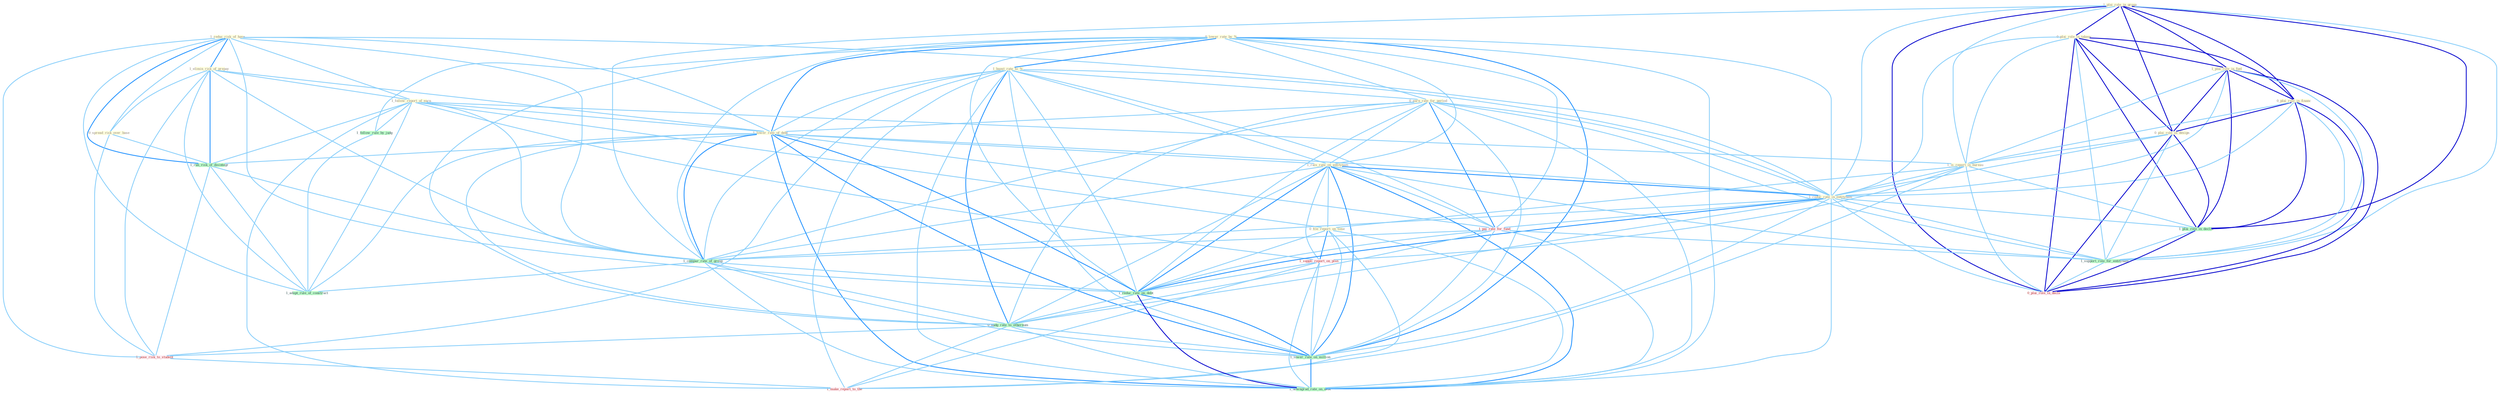 Graph G{ 
    node
    [shape=polygon,style=filled,width=.5,height=.06,color="#BDFCC9",fixedsize=true,fontsize=4,
    fontcolor="#2f4f4f"];
    {node
    [color="#ffffe0", fontcolor="#8b7d6b"] "1_reduc_risk_of_have " "0_lower_rate_by_% " "1_boost_rate_to_% " "1_plai_role_in_group " "1_elimin_risk_of_prepay " "0_plai_role_in_takeov " "0_spread_risk_over_base " "1_plai_role_in_fuel " "0_plai_role_in_financ " "0_earn_rate_for_period " "1_follow_report_of_earn " "1_lower_rate_of_debt " "0_plai_role_in_design " "1_rais_rate_on_entitynam " "1_is_report_in_bureau " "0_file_report_on_time " "1_reduc_rate_in_entitynam "}
{node [color="#fff0f5", fontcolor="#b22222"] "1_suppli_report_on_plan " "1_pai_rate_for_fund " "1_pose_risk_to_student " "0_plai_role_in_decis " "1_make_report_to_the "}
edge [color="#B0E2FF"];

	"1_reduc_risk_of_have " -- "1_elimin_risk_of_prepay " [w="2", color="#1e90ff" , len=0.8];
	"1_reduc_risk_of_have " -- "0_spread_risk_over_base " [w="1", color="#87cefa" ];
	"1_reduc_risk_of_have " -- "1_follow_report_of_earn " [w="1", color="#87cefa" ];
	"1_reduc_risk_of_have " -- "1_lower_rate_of_debt " [w="1", color="#87cefa" ];
	"1_reduc_risk_of_have " -- "1_reduc_rate_in_entitynam " [w="1", color="#87cefa" ];
	"1_reduc_risk_of_have " -- "1_run_risk_of_disintegr " [w="2", color="#1e90ff" , len=0.8];
	"1_reduc_risk_of_have " -- "1_compar_rate_of_group " [w="1", color="#87cefa" ];
	"1_reduc_risk_of_have " -- "1_reduc_rate_on_debt " [w="1", color="#87cefa" ];
	"1_reduc_risk_of_have " -- "1_pose_risk_to_student " [w="1", color="#87cefa" ];
	"1_reduc_risk_of_have " -- "1_adopt_rule_of_construct " [w="1", color="#87cefa" ];
	"0_lower_rate_by_% " -- "1_boost_rate_to_% " [w="2", color="#1e90ff" , len=0.8];
	"0_lower_rate_by_% " -- "0_earn_rate_for_period " [w="1", color="#87cefa" ];
	"0_lower_rate_by_% " -- "1_lower_rate_of_debt " [w="2", color="#1e90ff" , len=0.8];
	"0_lower_rate_by_% " -- "1_rais_rate_on_entitynam " [w="1", color="#87cefa" ];
	"0_lower_rate_by_% " -- "1_reduc_rate_in_entitynam " [w="1", color="#87cefa" ];
	"0_lower_rate_by_% " -- "1_pai_rate_for_fund " [w="1", color="#87cefa" ];
	"0_lower_rate_by_% " -- "1_follow_rule_by_judg " [w="1", color="#87cefa" ];
	"0_lower_rate_by_% " -- "1_compar_rate_of_group " [w="1", color="#87cefa" ];
	"0_lower_rate_by_% " -- "1_reduc_rate_on_debt " [w="1", color="#87cefa" ];
	"0_lower_rate_by_% " -- "0_nudg_rate_to_othernum " [w="1", color="#87cefa" ];
	"0_lower_rate_by_% " -- "1_lower_rate_on_million " [w="2", color="#1e90ff" , len=0.8];
	"0_lower_rate_by_% " -- "1_downgrad_rate_on_debt " [w="1", color="#87cefa" ];
	"1_boost_rate_to_% " -- "0_earn_rate_for_period " [w="1", color="#87cefa" ];
	"1_boost_rate_to_% " -- "1_lower_rate_of_debt " [w="1", color="#87cefa" ];
	"1_boost_rate_to_% " -- "1_rais_rate_on_entitynam " [w="1", color="#87cefa" ];
	"1_boost_rate_to_% " -- "1_reduc_rate_in_entitynam " [w="1", color="#87cefa" ];
	"1_boost_rate_to_% " -- "1_pai_rate_for_fund " [w="1", color="#87cefa" ];
	"1_boost_rate_to_% " -- "1_compar_rate_of_group " [w="1", color="#87cefa" ];
	"1_boost_rate_to_% " -- "1_reduc_rate_on_debt " [w="1", color="#87cefa" ];
	"1_boost_rate_to_% " -- "0_nudg_rate_to_othernum " [w="2", color="#1e90ff" , len=0.8];
	"1_boost_rate_to_% " -- "1_pose_risk_to_student " [w="1", color="#87cefa" ];
	"1_boost_rate_to_% " -- "1_lower_rate_on_million " [w="1", color="#87cefa" ];
	"1_boost_rate_to_% " -- "1_downgrad_rate_on_debt " [w="1", color="#87cefa" ];
	"1_boost_rate_to_% " -- "1_make_report_to_the " [w="1", color="#87cefa" ];
	"1_plai_role_in_group " -- "0_plai_role_in_takeov " [w="3", color="#0000cd" , len=0.6];
	"1_plai_role_in_group " -- "1_plai_role_in_fuel " [w="3", color="#0000cd" , len=0.6];
	"1_plai_role_in_group " -- "0_plai_role_in_financ " [w="3", color="#0000cd" , len=0.6];
	"1_plai_role_in_group " -- "0_plai_role_in_design " [w="3", color="#0000cd" , len=0.6];
	"1_plai_role_in_group " -- "1_is_report_in_bureau " [w="1", color="#87cefa" ];
	"1_plai_role_in_group " -- "1_reduc_rate_in_entitynam " [w="1", color="#87cefa" ];
	"1_plai_role_in_group " -- "1_plai_role_in_declin " [w="3", color="#0000cd" , len=0.6];
	"1_plai_role_in_group " -- "1_compar_rate_of_group " [w="1", color="#87cefa" ];
	"1_plai_role_in_group " -- "1_support_role_for_entitynam " [w="1", color="#87cefa" ];
	"1_plai_role_in_group " -- "0_plai_role_in_decis " [w="3", color="#0000cd" , len=0.6];
	"1_elimin_risk_of_prepay " -- "0_spread_risk_over_base " [w="1", color="#87cefa" ];
	"1_elimin_risk_of_prepay " -- "1_follow_report_of_earn " [w="1", color="#87cefa" ];
	"1_elimin_risk_of_prepay " -- "1_lower_rate_of_debt " [w="1", color="#87cefa" ];
	"1_elimin_risk_of_prepay " -- "1_run_risk_of_disintegr " [w="2", color="#1e90ff" , len=0.8];
	"1_elimin_risk_of_prepay " -- "1_compar_rate_of_group " [w="1", color="#87cefa" ];
	"1_elimin_risk_of_prepay " -- "1_pose_risk_to_student " [w="1", color="#87cefa" ];
	"1_elimin_risk_of_prepay " -- "1_adopt_rule_of_construct " [w="1", color="#87cefa" ];
	"0_plai_role_in_takeov " -- "1_plai_role_in_fuel " [w="3", color="#0000cd" , len=0.6];
	"0_plai_role_in_takeov " -- "0_plai_role_in_financ " [w="3", color="#0000cd" , len=0.6];
	"0_plai_role_in_takeov " -- "0_plai_role_in_design " [w="3", color="#0000cd" , len=0.6];
	"0_plai_role_in_takeov " -- "1_is_report_in_bureau " [w="1", color="#87cefa" ];
	"0_plai_role_in_takeov " -- "1_reduc_rate_in_entitynam " [w="1", color="#87cefa" ];
	"0_plai_role_in_takeov " -- "1_plai_role_in_declin " [w="3", color="#0000cd" , len=0.6];
	"0_plai_role_in_takeov " -- "1_support_role_for_entitynam " [w="1", color="#87cefa" ];
	"0_plai_role_in_takeov " -- "0_plai_role_in_decis " [w="3", color="#0000cd" , len=0.6];
	"0_spread_risk_over_base " -- "1_run_risk_of_disintegr " [w="1", color="#87cefa" ];
	"0_spread_risk_over_base " -- "1_pose_risk_to_student " [w="1", color="#87cefa" ];
	"1_plai_role_in_fuel " -- "0_plai_role_in_financ " [w="3", color="#0000cd" , len=0.6];
	"1_plai_role_in_fuel " -- "0_plai_role_in_design " [w="3", color="#0000cd" , len=0.6];
	"1_plai_role_in_fuel " -- "1_is_report_in_bureau " [w="1", color="#87cefa" ];
	"1_plai_role_in_fuel " -- "1_reduc_rate_in_entitynam " [w="1", color="#87cefa" ];
	"1_plai_role_in_fuel " -- "1_plai_role_in_declin " [w="3", color="#0000cd" , len=0.6];
	"1_plai_role_in_fuel " -- "1_support_role_for_entitynam " [w="1", color="#87cefa" ];
	"1_plai_role_in_fuel " -- "0_plai_role_in_decis " [w="3", color="#0000cd" , len=0.6];
	"0_plai_role_in_financ " -- "0_plai_role_in_design " [w="3", color="#0000cd" , len=0.6];
	"0_plai_role_in_financ " -- "1_is_report_in_bureau " [w="1", color="#87cefa" ];
	"0_plai_role_in_financ " -- "1_reduc_rate_in_entitynam " [w="1", color="#87cefa" ];
	"0_plai_role_in_financ " -- "1_plai_role_in_declin " [w="3", color="#0000cd" , len=0.6];
	"0_plai_role_in_financ " -- "1_support_role_for_entitynam " [w="1", color="#87cefa" ];
	"0_plai_role_in_financ " -- "0_plai_role_in_decis " [w="3", color="#0000cd" , len=0.6];
	"0_earn_rate_for_period " -- "1_lower_rate_of_debt " [w="1", color="#87cefa" ];
	"0_earn_rate_for_period " -- "1_rais_rate_on_entitynam " [w="1", color="#87cefa" ];
	"0_earn_rate_for_period " -- "1_reduc_rate_in_entitynam " [w="1", color="#87cefa" ];
	"0_earn_rate_for_period " -- "1_pai_rate_for_fund " [w="2", color="#1e90ff" , len=0.8];
	"0_earn_rate_for_period " -- "1_compar_rate_of_group " [w="1", color="#87cefa" ];
	"0_earn_rate_for_period " -- "1_reduc_rate_on_debt " [w="1", color="#87cefa" ];
	"0_earn_rate_for_period " -- "0_nudg_rate_to_othernum " [w="1", color="#87cefa" ];
	"0_earn_rate_for_period " -- "1_support_role_for_entitynam " [w="1", color="#87cefa" ];
	"0_earn_rate_for_period " -- "1_lower_rate_on_million " [w="1", color="#87cefa" ];
	"0_earn_rate_for_period " -- "1_downgrad_rate_on_debt " [w="1", color="#87cefa" ];
	"1_follow_report_of_earn " -- "1_lower_rate_of_debt " [w="1", color="#87cefa" ];
	"1_follow_report_of_earn " -- "1_is_report_in_bureau " [w="1", color="#87cefa" ];
	"1_follow_report_of_earn " -- "0_file_report_on_time " [w="1", color="#87cefa" ];
	"1_follow_report_of_earn " -- "1_run_risk_of_disintegr " [w="1", color="#87cefa" ];
	"1_follow_report_of_earn " -- "1_suppli_report_on_plan " [w="1", color="#87cefa" ];
	"1_follow_report_of_earn " -- "1_follow_rule_by_judg " [w="1", color="#87cefa" ];
	"1_follow_report_of_earn " -- "1_compar_rate_of_group " [w="1", color="#87cefa" ];
	"1_follow_report_of_earn " -- "1_adopt_rule_of_construct " [w="1", color="#87cefa" ];
	"1_follow_report_of_earn " -- "1_make_report_to_the " [w="1", color="#87cefa" ];
	"1_lower_rate_of_debt " -- "1_rais_rate_on_entitynam " [w="1", color="#87cefa" ];
	"1_lower_rate_of_debt " -- "1_reduc_rate_in_entitynam " [w="1", color="#87cefa" ];
	"1_lower_rate_of_debt " -- "1_run_risk_of_disintegr " [w="1", color="#87cefa" ];
	"1_lower_rate_of_debt " -- "1_pai_rate_for_fund " [w="1", color="#87cefa" ];
	"1_lower_rate_of_debt " -- "1_compar_rate_of_group " [w="2", color="#1e90ff" , len=0.8];
	"1_lower_rate_of_debt " -- "1_reduc_rate_on_debt " [w="2", color="#1e90ff" , len=0.8];
	"1_lower_rate_of_debt " -- "0_nudg_rate_to_othernum " [w="1", color="#87cefa" ];
	"1_lower_rate_of_debt " -- "1_adopt_rule_of_construct " [w="1", color="#87cefa" ];
	"1_lower_rate_of_debt " -- "1_lower_rate_on_million " [w="2", color="#1e90ff" , len=0.8];
	"1_lower_rate_of_debt " -- "1_downgrad_rate_on_debt " [w="2", color="#1e90ff" , len=0.8];
	"0_plai_role_in_design " -- "1_is_report_in_bureau " [w="1", color="#87cefa" ];
	"0_plai_role_in_design " -- "1_reduc_rate_in_entitynam " [w="1", color="#87cefa" ];
	"0_plai_role_in_design " -- "1_plai_role_in_declin " [w="3", color="#0000cd" , len=0.6];
	"0_plai_role_in_design " -- "1_support_role_for_entitynam " [w="1", color="#87cefa" ];
	"0_plai_role_in_design " -- "0_plai_role_in_decis " [w="3", color="#0000cd" , len=0.6];
	"1_rais_rate_on_entitynam " -- "0_file_report_on_time " [w="1", color="#87cefa" ];
	"1_rais_rate_on_entitynam " -- "1_reduc_rate_in_entitynam " [w="2", color="#1e90ff" , len=0.8];
	"1_rais_rate_on_entitynam " -- "1_suppli_report_on_plan " [w="1", color="#87cefa" ];
	"1_rais_rate_on_entitynam " -- "1_pai_rate_for_fund " [w="1", color="#87cefa" ];
	"1_rais_rate_on_entitynam " -- "1_compar_rate_of_group " [w="1", color="#87cefa" ];
	"1_rais_rate_on_entitynam " -- "1_reduc_rate_on_debt " [w="2", color="#1e90ff" , len=0.8];
	"1_rais_rate_on_entitynam " -- "0_nudg_rate_to_othernum " [w="1", color="#87cefa" ];
	"1_rais_rate_on_entitynam " -- "1_support_role_for_entitynam " [w="1", color="#87cefa" ];
	"1_rais_rate_on_entitynam " -- "1_lower_rate_on_million " [w="2", color="#1e90ff" , len=0.8];
	"1_rais_rate_on_entitynam " -- "1_downgrad_rate_on_debt " [w="2", color="#1e90ff" , len=0.8];
	"1_is_report_in_bureau " -- "0_file_report_on_time " [w="1", color="#87cefa" ];
	"1_is_report_in_bureau " -- "1_reduc_rate_in_entitynam " [w="1", color="#87cefa" ];
	"1_is_report_in_bureau " -- "1_plai_role_in_declin " [w="1", color="#87cefa" ];
	"1_is_report_in_bureau " -- "1_suppli_report_on_plan " [w="1", color="#87cefa" ];
	"1_is_report_in_bureau " -- "0_plai_role_in_decis " [w="1", color="#87cefa" ];
	"1_is_report_in_bureau " -- "1_make_report_to_the " [w="1", color="#87cefa" ];
	"0_file_report_on_time " -- "1_suppli_report_on_plan " [w="2", color="#1e90ff" , len=0.8];
	"0_file_report_on_time " -- "1_reduc_rate_on_debt " [w="1", color="#87cefa" ];
	"0_file_report_on_time " -- "1_lower_rate_on_million " [w="1", color="#87cefa" ];
	"0_file_report_on_time " -- "1_downgrad_rate_on_debt " [w="1", color="#87cefa" ];
	"0_file_report_on_time " -- "1_make_report_to_the " [w="1", color="#87cefa" ];
	"1_reduc_rate_in_entitynam " -- "1_plai_role_in_declin " [w="1", color="#87cefa" ];
	"1_reduc_rate_in_entitynam " -- "1_pai_rate_for_fund " [w="1", color="#87cefa" ];
	"1_reduc_rate_in_entitynam " -- "1_compar_rate_of_group " [w="1", color="#87cefa" ];
	"1_reduc_rate_in_entitynam " -- "1_reduc_rate_on_debt " [w="2", color="#1e90ff" , len=0.8];
	"1_reduc_rate_in_entitynam " -- "0_nudg_rate_to_othernum " [w="1", color="#87cefa" ];
	"1_reduc_rate_in_entitynam " -- "1_support_role_for_entitynam " [w="1", color="#87cefa" ];
	"1_reduc_rate_in_entitynam " -- "0_plai_role_in_decis " [w="1", color="#87cefa" ];
	"1_reduc_rate_in_entitynam " -- "1_lower_rate_on_million " [w="1", color="#87cefa" ];
	"1_reduc_rate_in_entitynam " -- "1_downgrad_rate_on_debt " [w="1", color="#87cefa" ];
	"1_run_risk_of_disintegr " -- "1_compar_rate_of_group " [w="1", color="#87cefa" ];
	"1_run_risk_of_disintegr " -- "1_pose_risk_to_student " [w="1", color="#87cefa" ];
	"1_run_risk_of_disintegr " -- "1_adopt_rule_of_construct " [w="1", color="#87cefa" ];
	"1_plai_role_in_declin " -- "1_support_role_for_entitynam " [w="1", color="#87cefa" ];
	"1_plai_role_in_declin " -- "0_plai_role_in_decis " [w="3", color="#0000cd" , len=0.6];
	"1_suppli_report_on_plan " -- "1_reduc_rate_on_debt " [w="1", color="#87cefa" ];
	"1_suppli_report_on_plan " -- "1_lower_rate_on_million " [w="1", color="#87cefa" ];
	"1_suppli_report_on_plan " -- "1_downgrad_rate_on_debt " [w="1", color="#87cefa" ];
	"1_suppli_report_on_plan " -- "1_make_report_to_the " [w="1", color="#87cefa" ];
	"1_pai_rate_for_fund " -- "1_compar_rate_of_group " [w="1", color="#87cefa" ];
	"1_pai_rate_for_fund " -- "1_reduc_rate_on_debt " [w="1", color="#87cefa" ];
	"1_pai_rate_for_fund " -- "0_nudg_rate_to_othernum " [w="1", color="#87cefa" ];
	"1_pai_rate_for_fund " -- "1_support_role_for_entitynam " [w="1", color="#87cefa" ];
	"1_pai_rate_for_fund " -- "1_lower_rate_on_million " [w="1", color="#87cefa" ];
	"1_pai_rate_for_fund " -- "1_downgrad_rate_on_debt " [w="1", color="#87cefa" ];
	"1_follow_rule_by_judg " -- "1_adopt_rule_of_construct " [w="1", color="#87cefa" ];
	"1_compar_rate_of_group " -- "1_reduc_rate_on_debt " [w="1", color="#87cefa" ];
	"1_compar_rate_of_group " -- "0_nudg_rate_to_othernum " [w="1", color="#87cefa" ];
	"1_compar_rate_of_group " -- "1_adopt_rule_of_construct " [w="1", color="#87cefa" ];
	"1_compar_rate_of_group " -- "1_lower_rate_on_million " [w="1", color="#87cefa" ];
	"1_compar_rate_of_group " -- "1_downgrad_rate_on_debt " [w="1", color="#87cefa" ];
	"1_reduc_rate_on_debt " -- "0_nudg_rate_to_othernum " [w="1", color="#87cefa" ];
	"1_reduc_rate_on_debt " -- "1_lower_rate_on_million " [w="2", color="#1e90ff" , len=0.8];
	"1_reduc_rate_on_debt " -- "1_downgrad_rate_on_debt " [w="3", color="#0000cd" , len=0.6];
	"0_nudg_rate_to_othernum " -- "1_pose_risk_to_student " [w="1", color="#87cefa" ];
	"0_nudg_rate_to_othernum " -- "1_lower_rate_on_million " [w="1", color="#87cefa" ];
	"0_nudg_rate_to_othernum " -- "1_downgrad_rate_on_debt " [w="1", color="#87cefa" ];
	"0_nudg_rate_to_othernum " -- "1_make_report_to_the " [w="1", color="#87cefa" ];
	"1_support_role_for_entitynam " -- "0_plai_role_in_decis " [w="1", color="#87cefa" ];
	"1_pose_risk_to_student " -- "1_make_report_to_the " [w="1", color="#87cefa" ];
	"1_lower_rate_on_million " -- "1_downgrad_rate_on_debt " [w="2", color="#1e90ff" , len=0.8];
}